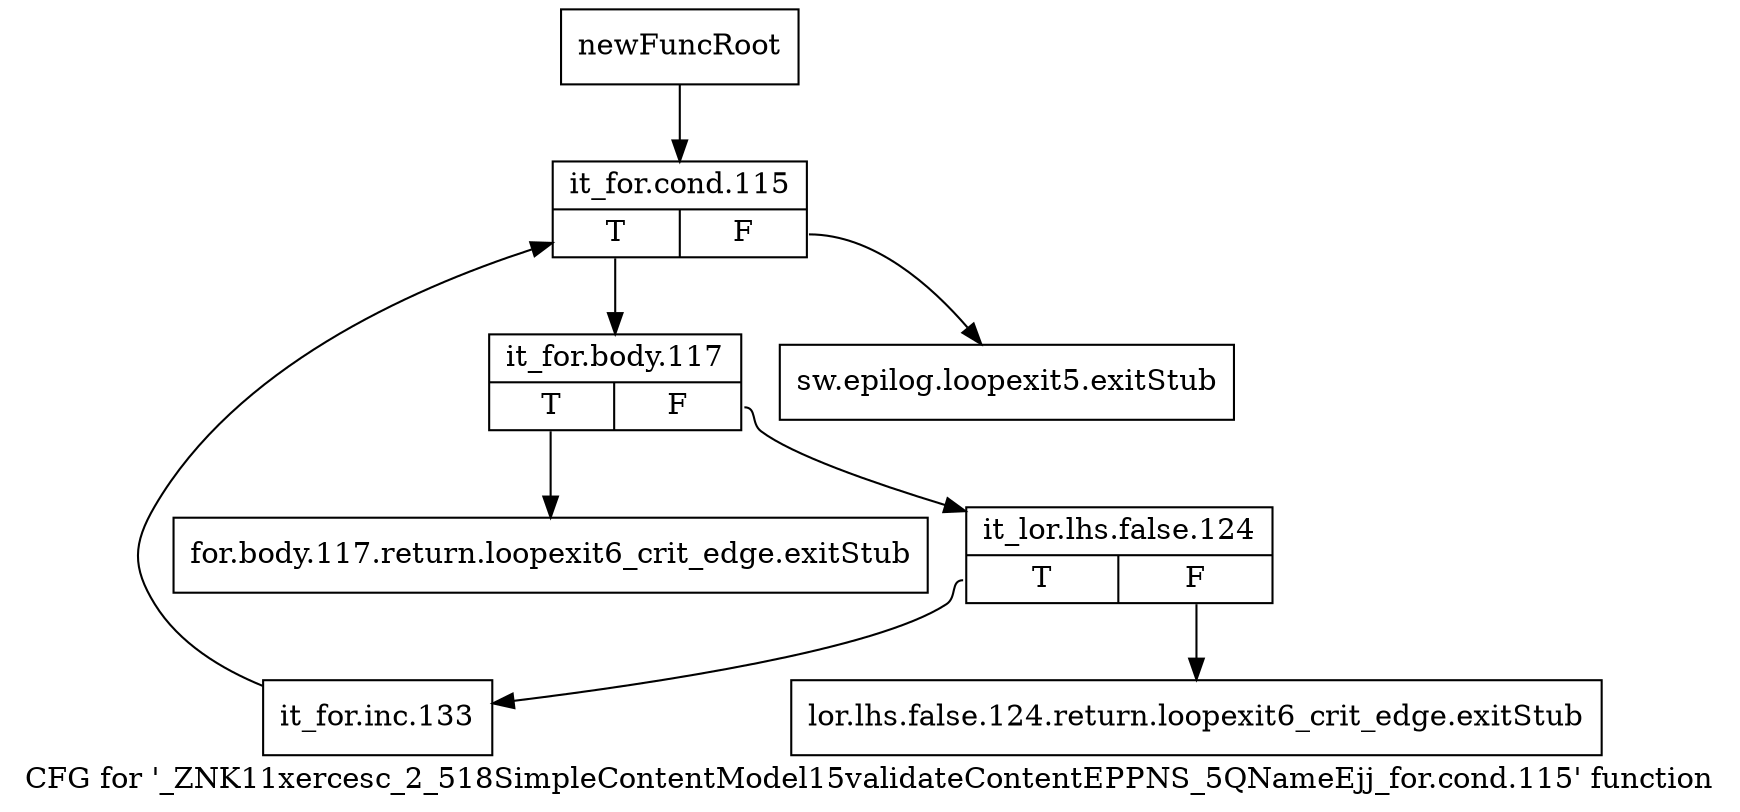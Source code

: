 digraph "CFG for '_ZNK11xercesc_2_518SimpleContentModel15validateContentEPPNS_5QNameEjj_for.cond.115' function" {
	label="CFG for '_ZNK11xercesc_2_518SimpleContentModel15validateContentEPPNS_5QNameEjj_for.cond.115' function";

	Node0x9a029d0 [shape=record,label="{newFuncRoot}"];
	Node0x9a029d0 -> Node0x9a02b10;
	Node0x9a02a20 [shape=record,label="{sw.epilog.loopexit5.exitStub}"];
	Node0x9a02a70 [shape=record,label="{for.body.117.return.loopexit6_crit_edge.exitStub}"];
	Node0x9a02ac0 [shape=record,label="{lor.lhs.false.124.return.loopexit6_crit_edge.exitStub}"];
	Node0x9a02b10 [shape=record,label="{it_for.cond.115|{<s0>T|<s1>F}}"];
	Node0x9a02b10:s0 -> Node0x9a02b60;
	Node0x9a02b10:s1 -> Node0x9a02a20;
	Node0x9a02b60 [shape=record,label="{it_for.body.117|{<s0>T|<s1>F}}"];
	Node0x9a02b60:s0 -> Node0x9a02a70;
	Node0x9a02b60:s1 -> Node0x9a02bb0;
	Node0x9a02bb0 [shape=record,label="{it_lor.lhs.false.124|{<s0>T|<s1>F}}"];
	Node0x9a02bb0:s0 -> Node0x9a02c00;
	Node0x9a02bb0:s1 -> Node0x9a02ac0;
	Node0x9a02c00 [shape=record,label="{it_for.inc.133}"];
	Node0x9a02c00 -> Node0x9a02b10;
}
